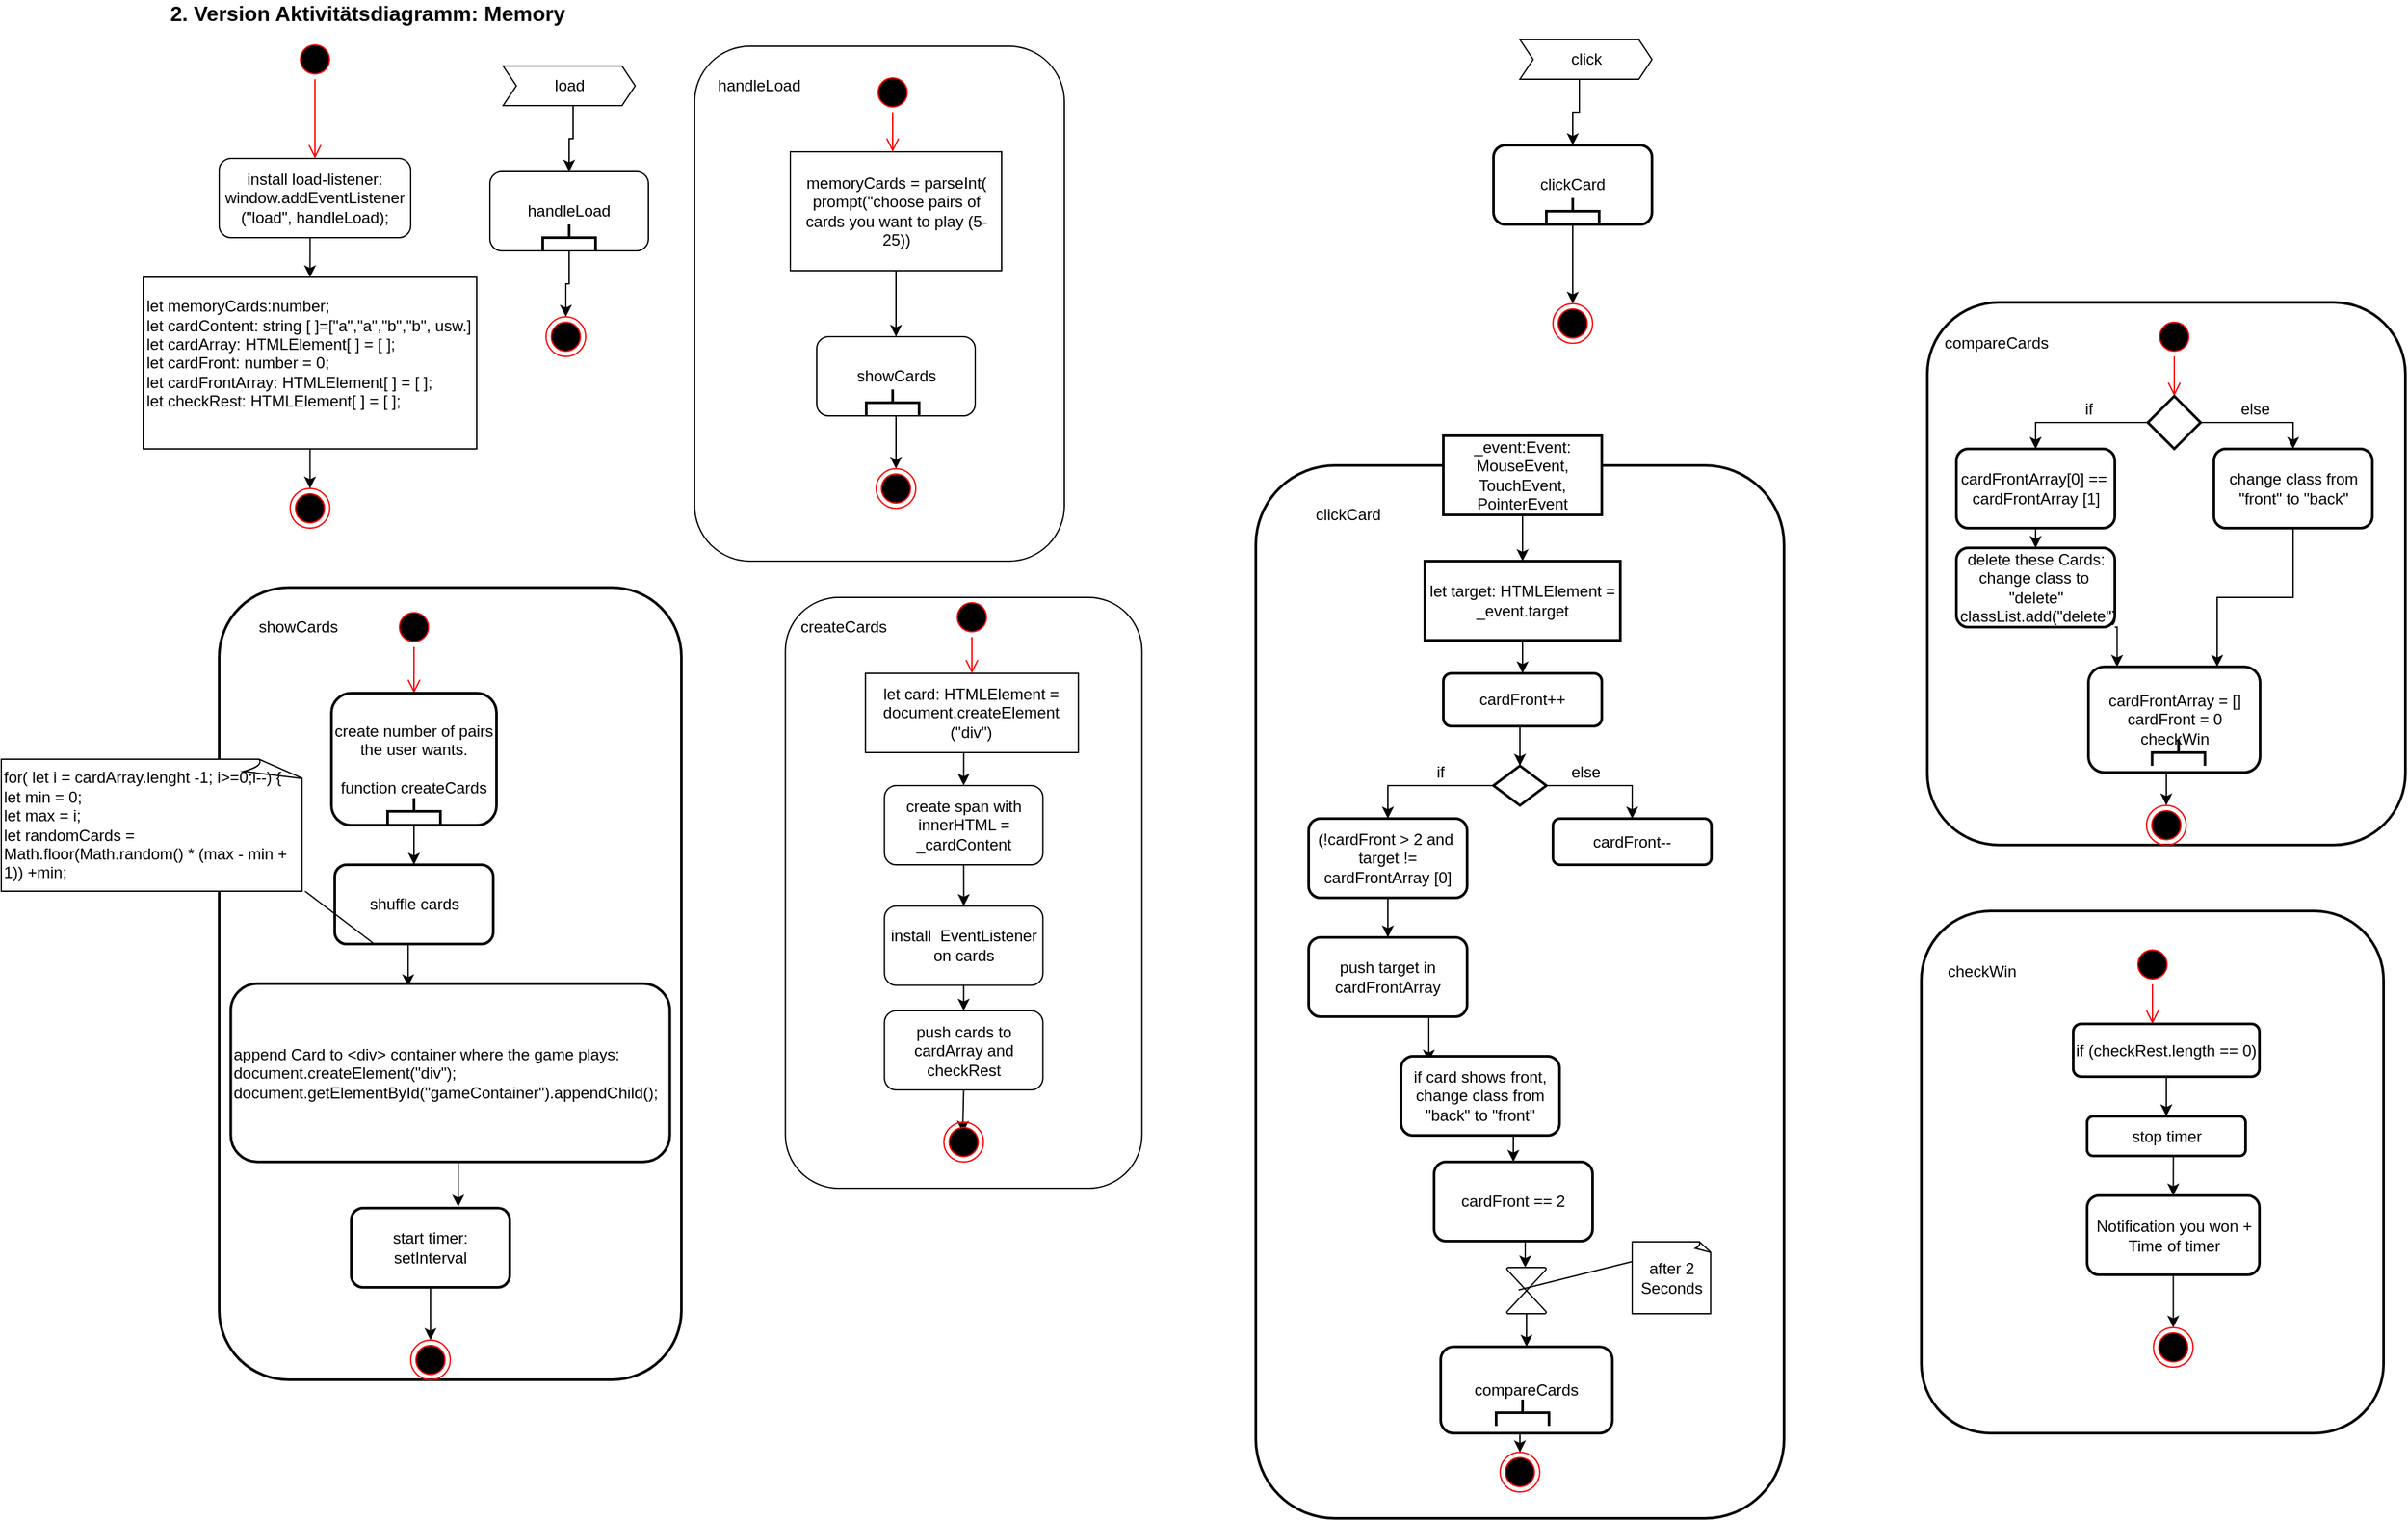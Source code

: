 <mxfile version="14.5.1" type="device"><diagram id="tTOYIBz7NbNFYiNIcv2Y" name="Seite-1"><mxGraphModel dx="2249" dy="862" grid="1" gridSize="10" guides="1" tooltips="1" connect="1" arrows="1" fold="1" page="1" pageScale="1" pageWidth="827" pageHeight="1169" math="0" shadow="0"><root><mxCell id="0"/><mxCell id="1" parent="0"/><mxCell id="pqCcH7_dG5LCauwfAI5o-1" value="" style="ellipse;html=1;shape=startState;fillColor=#000000;strokeColor=#ff0000;" parent="1" vertex="1"><mxGeometry x="72.5" y="40" width="30" height="30" as="geometry"/></mxCell><mxCell id="pqCcH7_dG5LCauwfAI5o-2" value="" style="edgeStyle=orthogonalEdgeStyle;html=1;verticalAlign=bottom;endArrow=open;endSize=8;strokeColor=#ff0000;entryX=0.5;entryY=0;entryDx=0;entryDy=0;" parent="1" source="pqCcH7_dG5LCauwfAI5o-1" target="pqCcH7_dG5LCauwfAI5o-3" edge="1"><mxGeometry relative="1" as="geometry"><mxPoint x="100" y="110" as="targetPoint"/></mxGeometry></mxCell><mxCell id="pqCcH7_dG5LCauwfAI5o-14" style="edgeStyle=orthogonalEdgeStyle;rounded=0;orthogonalLoop=1;jettySize=auto;html=1;exitX=0.5;exitY=1;exitDx=0;exitDy=0;entryX=0.5;entryY=0;entryDx=0;entryDy=0;" parent="1" source="pqCcH7_dG5LCauwfAI5o-3" target="pqCcH7_dG5LCauwfAI5o-13" edge="1"><mxGeometry relative="1" as="geometry"/></mxCell><mxCell id="pqCcH7_dG5LCauwfAI5o-3" value="install load-listener:&lt;br&gt;window.addEventListener (&quot;load&quot;, handleLoad);" style="rounded=1;whiteSpace=wrap;html=1;" parent="1" vertex="1"><mxGeometry x="15" y="130" width="145" height="60" as="geometry"/></mxCell><mxCell id="pqCcH7_dG5LCauwfAI5o-4" value="" style="ellipse;html=1;shape=endState;fillColor=#000000;strokeColor=#ff0000;" parent="1" vertex="1"><mxGeometry x="68.75" y="380" width="30" height="30" as="geometry"/></mxCell><mxCell id="pqCcH7_dG5LCauwfAI5o-11" style="edgeStyle=orthogonalEdgeStyle;rounded=0;orthogonalLoop=1;jettySize=auto;html=1;exitX=0.53;exitY=0.967;exitDx=0;exitDy=0;exitPerimeter=0;" parent="1" source="pqCcH7_dG5LCauwfAI5o-6" target="pqCcH7_dG5LCauwfAI5o-7" edge="1"><mxGeometry relative="1" as="geometry"/></mxCell><mxCell id="pqCcH7_dG5LCauwfAI5o-6" value="load" style="html=1;shadow=0;dashed=0;align=center;verticalAlign=middle;shape=mxgraph.arrows2.arrow;dy=0;dx=10;notch=10;" parent="1" vertex="1"><mxGeometry x="230" y="60" width="100" height="30" as="geometry"/></mxCell><mxCell id="pqCcH7_dG5LCauwfAI5o-7" value="handleLoad" style="rounded=1;whiteSpace=wrap;html=1;" parent="1" vertex="1"><mxGeometry x="220" y="140" width="120" height="60" as="geometry"/></mxCell><mxCell id="pqCcH7_dG5LCauwfAI5o-10" style="edgeStyle=orthogonalEdgeStyle;rounded=0;orthogonalLoop=1;jettySize=auto;html=1;entryX=0.5;entryY=0;entryDx=0;entryDy=0;exitX=0.5;exitY=1;exitDx=0;exitDy=0;" parent="1" source="pqCcH7_dG5LCauwfAI5o-7" target="pqCcH7_dG5LCauwfAI5o-9" edge="1"><mxGeometry relative="1" as="geometry"><mxPoint x="280" y="190" as="sourcePoint"/></mxGeometry></mxCell><mxCell id="pqCcH7_dG5LCauwfAI5o-8" value="" style="html=1;shape=mxgraph.flowchart.annotation_2;align=left;labelPosition=right;rotation=90;strokeWidth=2;" parent="1" vertex="1"><mxGeometry x="270" y="170" width="20" height="40" as="geometry"/></mxCell><mxCell id="pqCcH7_dG5LCauwfAI5o-9" value="" style="ellipse;html=1;shape=endState;fillColor=#000000;strokeColor=#ff0000;" parent="1" vertex="1"><mxGeometry x="262.5" y="250" width="30" height="30" as="geometry"/></mxCell><mxCell id="pqCcH7_dG5LCauwfAI5o-15" style="edgeStyle=orthogonalEdgeStyle;rounded=0;orthogonalLoop=1;jettySize=auto;html=1;exitX=0.5;exitY=1;exitDx=0;exitDy=0;entryX=0.5;entryY=0;entryDx=0;entryDy=0;" parent="1" source="pqCcH7_dG5LCauwfAI5o-13" target="pqCcH7_dG5LCauwfAI5o-4" edge="1"><mxGeometry relative="1" as="geometry"/></mxCell><mxCell id="pqCcH7_dG5LCauwfAI5o-13" value="let memoryCards:number;&lt;br&gt;let cardContent: string [ ]=[&quot;a&quot;,&quot;a&quot;,&quot;b&quot;,&quot;b&quot;, usw.]&lt;br&gt;let cardArray: HTMLElement[ ] = [ ];&lt;br&gt;let cardFront: number = 0;&lt;br&gt;let cardFrontArray: HTMLElement[ ] = [ ];&lt;br&gt;let checkRest: HTMLElement[ ] = [ ];&lt;br&gt;&lt;div&gt;&lt;br&gt;&lt;/div&gt;" style="rounded=0;whiteSpace=wrap;html=1;align=left;" parent="1" vertex="1"><mxGeometry x="-42.5" y="220" width="252.5" height="130" as="geometry"/></mxCell><mxCell id="pqCcH7_dG5LCauwfAI5o-16" value="&lt;p style=&quot;line-height: 120%&quot;&gt;&lt;br&gt;&lt;/p&gt;" style="rounded=1;whiteSpace=wrap;html=1;align=left;" parent="1" vertex="1"><mxGeometry x="375" y="45" width="280" height="390" as="geometry"/></mxCell><mxCell id="pqCcH7_dG5LCauwfAI5o-17" value="handleLoad" style="text;html=1;strokeColor=none;fillColor=none;align=center;verticalAlign=middle;whiteSpace=wrap;rounded=0;" parent="1" vertex="1"><mxGeometry x="403.75" y="65" width="40" height="20" as="geometry"/></mxCell><mxCell id="pqCcH7_dG5LCauwfAI5o-18" value="" style="ellipse;html=1;shape=startState;fillColor=#000000;strokeColor=#ff0000;" parent="1" vertex="1"><mxGeometry x="510" y="65" width="30" height="30" as="geometry"/></mxCell><mxCell id="pqCcH7_dG5LCauwfAI5o-19" value="" style="edgeStyle=orthogonalEdgeStyle;html=1;verticalAlign=bottom;endArrow=open;endSize=8;strokeColor=#ff0000;" parent="1" source="pqCcH7_dG5LCauwfAI5o-18" edge="1"><mxGeometry relative="1" as="geometry"><mxPoint x="525" y="125" as="targetPoint"/></mxGeometry></mxCell><mxCell id="pqCcH7_dG5LCauwfAI5o-25" style="edgeStyle=orthogonalEdgeStyle;rounded=0;orthogonalLoop=1;jettySize=auto;html=1;exitX=0.5;exitY=1;exitDx=0;exitDy=0;entryX=0.5;entryY=0;entryDx=0;entryDy=0;" parent="1" source="pqCcH7_dG5LCauwfAI5o-22" target="pqCcH7_dG5LCauwfAI5o-23" edge="1"><mxGeometry relative="1" as="geometry"/></mxCell><mxCell id="pqCcH7_dG5LCauwfAI5o-22" value="&lt;span&gt;memoryCards = parseInt(&lt;/span&gt;&lt;br&gt;&lt;span&gt;prompt(&quot;choose pairs of cards you want to play (5-25))&lt;/span&gt;" style="rounded=0;whiteSpace=wrap;html=1;" parent="1" vertex="1"><mxGeometry x="447.5" y="125" width="160" height="90" as="geometry"/></mxCell><mxCell id="pqCcH7_dG5LCauwfAI5o-27" style="edgeStyle=orthogonalEdgeStyle;rounded=0;orthogonalLoop=1;jettySize=auto;html=1;exitX=0.5;exitY=1;exitDx=0;exitDy=0;entryX=0.5;entryY=0;entryDx=0;entryDy=0;" parent="1" source="pqCcH7_dG5LCauwfAI5o-23" target="pqCcH7_dG5LCauwfAI5o-26" edge="1"><mxGeometry relative="1" as="geometry"/></mxCell><mxCell id="pqCcH7_dG5LCauwfAI5o-23" value="showCards" style="rounded=1;whiteSpace=wrap;html=1;" parent="1" vertex="1"><mxGeometry x="467.5" y="265" width="120" height="60" as="geometry"/></mxCell><mxCell id="pqCcH7_dG5LCauwfAI5o-24" value="" style="html=1;shape=mxgraph.flowchart.annotation_2;align=left;labelPosition=right;rotation=90;shadow=0;strokeWidth=2;" parent="1" vertex="1"><mxGeometry x="515" y="295" width="20" height="40" as="geometry"/></mxCell><mxCell id="pqCcH7_dG5LCauwfAI5o-26" value="" style="ellipse;html=1;shape=endState;fillColor=#000000;strokeColor=#ff0000;shadow=0;" parent="1" vertex="1"><mxGeometry x="512.5" y="365" width="30" height="30" as="geometry"/></mxCell><mxCell id="pqCcH7_dG5LCauwfAI5o-28" value="" style="rounded=1;whiteSpace=wrap;html=1;shadow=0;strokeWidth=2;" parent="1" vertex="1"><mxGeometry x="15" y="455" width="350" height="600" as="geometry"/></mxCell><mxCell id="pqCcH7_dG5LCauwfAI5o-29" value="showCards" style="text;html=1;strokeColor=none;fillColor=none;align=center;verticalAlign=middle;whiteSpace=wrap;rounded=0;shadow=0;" parent="1" vertex="1"><mxGeometry x="55" y="475" width="40" height="20" as="geometry"/></mxCell><mxCell id="pqCcH7_dG5LCauwfAI5o-30" value="" style="ellipse;html=1;shape=startState;fillColor=#000000;strokeColor=#ff0000;shadow=0;" parent="1" vertex="1"><mxGeometry x="147.5" y="470" width="30" height="30" as="geometry"/></mxCell><mxCell id="pqCcH7_dG5LCauwfAI5o-31" value="" style="edgeStyle=orthogonalEdgeStyle;html=1;verticalAlign=bottom;endArrow=open;endSize=8;strokeColor=#ff0000;entryX=0.5;entryY=0;entryDx=0;entryDy=0;" parent="1" source="pqCcH7_dG5LCauwfAI5o-30" target="pqCcH7_dG5LCauwfAI5o-32" edge="1"><mxGeometry relative="1" as="geometry"><mxPoint x="210" y="535" as="targetPoint"/></mxGeometry></mxCell><mxCell id="pqCcH7_dG5LCauwfAI5o-35" value="" style="edgeStyle=orthogonalEdgeStyle;rounded=0;orthogonalLoop=1;jettySize=auto;html=1;" parent="1" source="pqCcH7_dG5LCauwfAI5o-32" target="pqCcH7_dG5LCauwfAI5o-34" edge="1"><mxGeometry relative="1" as="geometry"/></mxCell><mxCell id="pqCcH7_dG5LCauwfAI5o-32" value="create number of pairs the user wants.&lt;br&gt;&lt;br&gt;function createCards" style="rounded=1;whiteSpace=wrap;html=1;shadow=0;strokeWidth=2;" parent="1" vertex="1"><mxGeometry x="100" y="535" width="125" height="100" as="geometry"/></mxCell><mxCell id="pqCcH7_dG5LCauwfAI5o-37" style="edgeStyle=orthogonalEdgeStyle;rounded=0;orthogonalLoop=1;jettySize=auto;html=1;exitX=0.5;exitY=1;exitDx=0;exitDy=0;entryX=0.404;entryY=0.015;entryDx=0;entryDy=0;entryPerimeter=0;" parent="1" source="pqCcH7_dG5LCauwfAI5o-34" target="pqCcH7_dG5LCauwfAI5o-36" edge="1"><mxGeometry relative="1" as="geometry"/></mxCell><mxCell id="pqCcH7_dG5LCauwfAI5o-34" value="shuffle cards" style="rounded=1;whiteSpace=wrap;html=1;shadow=0;strokeWidth=2;" parent="1" vertex="1"><mxGeometry x="102.5" y="665" width="120" height="60" as="geometry"/></mxCell><mxCell id="pqCcH7_dG5LCauwfAI5o-39" style="edgeStyle=orthogonalEdgeStyle;rounded=0;orthogonalLoop=1;jettySize=auto;html=1;exitX=0.5;exitY=1;exitDx=0;exitDy=0;entryX=0.675;entryY=-0.017;entryDx=0;entryDy=0;entryPerimeter=0;" parent="1" source="pqCcH7_dG5LCauwfAI5o-36" target="pqCcH7_dG5LCauwfAI5o-38" edge="1"><mxGeometry relative="1" as="geometry"/></mxCell><mxCell id="pqCcH7_dG5LCauwfAI5o-36" value="append Card to &amp;lt;div&amp;gt; container where the game plays:&lt;br&gt;document.createElement(&quot;div&quot;);&lt;br&gt;document.getElementById(&quot;gameContainer&quot;).appendChild();" style="rounded=1;whiteSpace=wrap;html=1;shadow=0;strokeWidth=2;align=left;" parent="1" vertex="1"><mxGeometry x="23.75" y="755" width="332.5" height="135" as="geometry"/></mxCell><mxCell id="pqCcH7_dG5LCauwfAI5o-42" style="edgeStyle=orthogonalEdgeStyle;rounded=0;orthogonalLoop=1;jettySize=auto;html=1;exitX=0.5;exitY=1;exitDx=0;exitDy=0;entryX=0.5;entryY=0;entryDx=0;entryDy=0;" parent="1" source="pqCcH7_dG5LCauwfAI5o-38" target="pqCcH7_dG5LCauwfAI5o-40" edge="1"><mxGeometry relative="1" as="geometry"/></mxCell><mxCell id="pqCcH7_dG5LCauwfAI5o-38" value="start timer:&lt;br&gt;setInterval" style="rounded=1;whiteSpace=wrap;html=1;shadow=0;strokeWidth=2;" parent="1" vertex="1"><mxGeometry x="115" y="925" width="120" height="60" as="geometry"/></mxCell><mxCell id="pqCcH7_dG5LCauwfAI5o-40" value="" style="ellipse;html=1;shape=endState;fillColor=#000000;strokeColor=#ff0000;shadow=0;" parent="1" vertex="1"><mxGeometry x="160" y="1025" width="30" height="30" as="geometry"/></mxCell><mxCell id="pqCcH7_dG5LCauwfAI5o-48" style="edgeStyle=orthogonalEdgeStyle;rounded=0;orthogonalLoop=1;jettySize=auto;html=1;exitX=0;exitY=0;exitDx=45;exitDy=30;exitPerimeter=0;" parent="1" source="pqCcH7_dG5LCauwfAI5o-43" target="pqCcH7_dG5LCauwfAI5o-44" edge="1"><mxGeometry relative="1" as="geometry"/></mxCell><mxCell id="pqCcH7_dG5LCauwfAI5o-43" value="click" style="html=1;shadow=0;dashed=0;align=center;verticalAlign=middle;shape=mxgraph.arrows2.arrow;dy=0;dx=10;notch=10;" parent="1" vertex="1"><mxGeometry x="1000" y="40" width="100" height="30" as="geometry"/></mxCell><mxCell id="pqCcH7_dG5LCauwfAI5o-44" value="clickCard" style="rounded=1;whiteSpace=wrap;html=1;shadow=0;strokeWidth=2;" parent="1" vertex="1"><mxGeometry x="980" y="120" width="120" height="60" as="geometry"/></mxCell><mxCell id="pqCcH7_dG5LCauwfAI5o-47" style="edgeStyle=orthogonalEdgeStyle;rounded=0;orthogonalLoop=1;jettySize=auto;html=1;exitX=1;exitY=0.5;exitDx=0;exitDy=0;exitPerimeter=0;entryX=0.5;entryY=0;entryDx=0;entryDy=0;" parent="1" source="pqCcH7_dG5LCauwfAI5o-45" target="pqCcH7_dG5LCauwfAI5o-46" edge="1"><mxGeometry relative="1" as="geometry"/></mxCell><mxCell id="pqCcH7_dG5LCauwfAI5o-45" value="" style="html=1;shape=mxgraph.flowchart.annotation_2;align=left;labelPosition=right;rotation=90;strokeWidth=2;" parent="1" vertex="1"><mxGeometry x="1030" y="150" width="20" height="40" as="geometry"/></mxCell><mxCell id="pqCcH7_dG5LCauwfAI5o-46" value="" style="ellipse;html=1;shape=endState;fillColor=#000000;strokeColor=#ff0000;shadow=0;" parent="1" vertex="1"><mxGeometry x="1025" y="240" width="30" height="30" as="geometry"/></mxCell><mxCell id="pqCcH7_dG5LCauwfAI5o-49" value="" style="rounded=1;whiteSpace=wrap;html=1;shadow=0;strokeWidth=2;" parent="1" vertex="1"><mxGeometry x="800" y="362.5" width="400" height="797.5" as="geometry"/></mxCell><mxCell id="pqCcH7_dG5LCauwfAI5o-53" style="edgeStyle=orthogonalEdgeStyle;rounded=0;orthogonalLoop=1;jettySize=auto;html=1;exitX=0.5;exitY=1;exitDx=0;exitDy=0;entryX=0.5;entryY=0;entryDx=0;entryDy=0;" parent="1" source="pqCcH7_dG5LCauwfAI5o-50" target="pqCcH7_dG5LCauwfAI5o-52" edge="1"><mxGeometry relative="1" as="geometry"/></mxCell><mxCell id="pqCcH7_dG5LCauwfAI5o-50" value="_event:Event:&lt;br&gt;MouseEvent, TouchEvent, PointerEvent" style="rounded=0;whiteSpace=wrap;html=1;shadow=0;strokeWidth=2;" parent="1" vertex="1"><mxGeometry x="942" y="340" width="120" height="60" as="geometry"/></mxCell><mxCell id="pqCcH7_dG5LCauwfAI5o-51" value="clickCard" style="text;html=1;strokeColor=none;fillColor=none;align=center;verticalAlign=middle;whiteSpace=wrap;rounded=0;shadow=0;" parent="1" vertex="1"><mxGeometry x="850" y="390" width="40" height="20" as="geometry"/></mxCell><mxCell id="pqCcH7_dG5LCauwfAI5o-57" style="edgeStyle=orthogonalEdgeStyle;rounded=0;orthogonalLoop=1;jettySize=auto;html=1;exitX=0.5;exitY=1;exitDx=0;exitDy=0;entryX=0.5;entryY=0;entryDx=0;entryDy=0;" parent="1" source="pqCcH7_dG5LCauwfAI5o-52" target="pqCcH7_dG5LCauwfAI5o-54" edge="1"><mxGeometry relative="1" as="geometry"/></mxCell><mxCell id="pqCcH7_dG5LCauwfAI5o-52" value="let target: HTMLElement = _event.target" style="rounded=0;whiteSpace=wrap;html=1;shadow=0;strokeWidth=2;" parent="1" vertex="1"><mxGeometry x="928" y="435" width="148" height="60" as="geometry"/></mxCell><mxCell id="pqCcH7_dG5LCauwfAI5o-58" style="edgeStyle=orthogonalEdgeStyle;rounded=0;orthogonalLoop=1;jettySize=auto;html=1;exitX=0.5;exitY=1;exitDx=0;exitDy=0;entryX=0.5;entryY=0;entryDx=0;entryDy=0;entryPerimeter=0;" parent="1" source="pqCcH7_dG5LCauwfAI5o-54" target="pqCcH7_dG5LCauwfAI5o-55" edge="1"><mxGeometry relative="1" as="geometry"/></mxCell><mxCell id="pqCcH7_dG5LCauwfAI5o-54" value="cardFront++" style="rounded=1;whiteSpace=wrap;html=1;shadow=0;strokeWidth=2;" parent="1" vertex="1"><mxGeometry x="942" y="520" width="120" height="40" as="geometry"/></mxCell><mxCell id="pqCcH7_dG5LCauwfAI5o-61" style="edgeStyle=orthogonalEdgeStyle;rounded=0;orthogonalLoop=1;jettySize=auto;html=1;exitX=0;exitY=0.5;exitDx=0;exitDy=0;exitPerimeter=0;" parent="1" source="pqCcH7_dG5LCauwfAI5o-55" target="pqCcH7_dG5LCauwfAI5o-59" edge="1"><mxGeometry relative="1" as="geometry"/></mxCell><mxCell id="pqCcH7_dG5LCauwfAI5o-62" style="edgeStyle=orthogonalEdgeStyle;rounded=0;orthogonalLoop=1;jettySize=auto;html=1;exitX=1;exitY=0.5;exitDx=0;exitDy=0;exitPerimeter=0;entryX=0.5;entryY=0;entryDx=0;entryDy=0;" parent="1" source="pqCcH7_dG5LCauwfAI5o-55" target="pqCcH7_dG5LCauwfAI5o-60" edge="1"><mxGeometry relative="1" as="geometry"/></mxCell><mxCell id="pqCcH7_dG5LCauwfAI5o-55" value="" style="strokeWidth=2;html=1;shape=mxgraph.flowchart.decision;whiteSpace=wrap;shadow=0;" parent="1" vertex="1"><mxGeometry x="980" y="590" width="40" height="30" as="geometry"/></mxCell><mxCell id="pqCcH7_dG5LCauwfAI5o-66" style="edgeStyle=orthogonalEdgeStyle;rounded=0;orthogonalLoop=1;jettySize=auto;html=1;exitX=0.5;exitY=1;exitDx=0;exitDy=0;entryX=0.5;entryY=0;entryDx=0;entryDy=0;" parent="1" source="pqCcH7_dG5LCauwfAI5o-59" target="pqCcH7_dG5LCauwfAI5o-65" edge="1"><mxGeometry relative="1" as="geometry"/></mxCell><mxCell id="pqCcH7_dG5LCauwfAI5o-59" value="(!cardFront &amp;gt; 2 and&amp;nbsp;&lt;br&gt;target != cardFrontArray [0]" style="rounded=1;whiteSpace=wrap;html=1;shadow=0;strokeWidth=2;" parent="1" vertex="1"><mxGeometry x="840" y="630" width="120" height="60" as="geometry"/></mxCell><mxCell id="pqCcH7_dG5LCauwfAI5o-60" value="cardFront--" style="rounded=1;whiteSpace=wrap;html=1;shadow=0;strokeWidth=2;" parent="1" vertex="1"><mxGeometry x="1025" y="630" width="120" height="35" as="geometry"/></mxCell><mxCell id="pqCcH7_dG5LCauwfAI5o-63" value="if" style="text;html=1;strokeColor=none;fillColor=none;align=center;verticalAlign=middle;whiteSpace=wrap;rounded=0;shadow=0;" parent="1" vertex="1"><mxGeometry x="920" y="584.5" width="40" height="20" as="geometry"/></mxCell><mxCell id="pqCcH7_dG5LCauwfAI5o-64" value="else" style="text;html=1;strokeColor=none;fillColor=none;align=center;verticalAlign=middle;whiteSpace=wrap;rounded=0;shadow=0;" parent="1" vertex="1"><mxGeometry x="1030" y="585" width="40" height="20" as="geometry"/></mxCell><mxCell id="pqCcH7_dG5LCauwfAI5o-68" style="edgeStyle=orthogonalEdgeStyle;rounded=0;orthogonalLoop=1;jettySize=auto;html=1;exitX=0.75;exitY=1;exitDx=0;exitDy=0;entryX=0.175;entryY=0.067;entryDx=0;entryDy=0;entryPerimeter=0;" parent="1" source="pqCcH7_dG5LCauwfAI5o-65" target="pqCcH7_dG5LCauwfAI5o-67" edge="1"><mxGeometry relative="1" as="geometry"/></mxCell><mxCell id="pqCcH7_dG5LCauwfAI5o-65" value="push target in cardFrontArray" style="rounded=1;whiteSpace=wrap;html=1;shadow=0;strokeWidth=2;" parent="1" vertex="1"><mxGeometry x="840" y="720" width="120" height="60" as="geometry"/></mxCell><mxCell id="pqCcH7_dG5LCauwfAI5o-70" style="edgeStyle=orthogonalEdgeStyle;rounded=0;orthogonalLoop=1;jettySize=auto;html=1;exitX=0.75;exitY=1;exitDx=0;exitDy=0;entryX=0.5;entryY=0;entryDx=0;entryDy=0;" parent="1" source="pqCcH7_dG5LCauwfAI5o-67" target="pqCcH7_dG5LCauwfAI5o-69" edge="1"><mxGeometry relative="1" as="geometry"/></mxCell><mxCell id="pqCcH7_dG5LCauwfAI5o-67" value="if card shows front, change class from &quot;back&quot; to &quot;front&quot;" style="rounded=1;whiteSpace=wrap;html=1;shadow=0;strokeWidth=2;" parent="1" vertex="1"><mxGeometry x="910" y="810" width="120" height="60" as="geometry"/></mxCell><mxCell id="pqCcH7_dG5LCauwfAI5o-72" style="edgeStyle=orthogonalEdgeStyle;rounded=0;orthogonalLoop=1;jettySize=auto;html=1;exitX=0.5;exitY=1;exitDx=0;exitDy=0;" parent="1" source="pqCcH7_dG5LCauwfAI5o-69" edge="1"><mxGeometry relative="1" as="geometry"><mxPoint x="1004" y="970" as="targetPoint"/></mxGeometry></mxCell><mxCell id="pqCcH7_dG5LCauwfAI5o-69" value="cardFront == 2" style="rounded=1;whiteSpace=wrap;html=1;shadow=0;strokeWidth=2;" parent="1" vertex="1"><mxGeometry x="935" y="890" width="120" height="60" as="geometry"/></mxCell><mxCell id="WEisBUTKzC1Tt791rgrx-22" style="edgeStyle=orthogonalEdgeStyle;rounded=0;orthogonalLoop=1;jettySize=auto;html=1;exitX=0.5;exitY=1;exitDx=0;exitDy=0;entryX=0.5;entryY=0;entryDx=0;entryDy=0;" edge="1" parent="1" source="pqCcH7_dG5LCauwfAI5o-71" target="WEisBUTKzC1Tt791rgrx-21"><mxGeometry relative="1" as="geometry"/></mxCell><mxCell id="pqCcH7_dG5LCauwfAI5o-71" value="compareCards" style="rounded=1;whiteSpace=wrap;html=1;shadow=0;strokeWidth=2;" parent="1" vertex="1"><mxGeometry x="940" y="1030" width="130" height="65.5" as="geometry"/></mxCell><mxCell id="pqCcH7_dG5LCauwfAI5o-73" value="" style="html=1;shape=mxgraph.flowchart.annotation_2;align=left;labelPosition=right;rotation=90;strokeWidth=2;" parent="1" vertex="1"><mxGeometry x="992" y="1060" width="20" height="40" as="geometry"/></mxCell><mxCell id="pqCcH7_dG5LCauwfAI5o-74" value="" style="rounded=1;whiteSpace=wrap;html=1;shadow=0;strokeWidth=2;" parent="1" vertex="1"><mxGeometry x="1308.5" y="239" width="362" height="411" as="geometry"/></mxCell><mxCell id="pqCcH7_dG5LCauwfAI5o-75" value="" style="ellipse;html=1;shape=startState;fillColor=#000000;strokeColor=#ff0000;shadow=0;" parent="1" vertex="1"><mxGeometry x="1480.5" y="250" width="30" height="30" as="geometry"/></mxCell><mxCell id="pqCcH7_dG5LCauwfAI5o-76" value="" style="edgeStyle=orthogonalEdgeStyle;html=1;verticalAlign=bottom;endArrow=open;endSize=8;strokeColor=#ff0000;" parent="1" source="pqCcH7_dG5LCauwfAI5o-75" edge="1"><mxGeometry relative="1" as="geometry"><mxPoint x="1495.5" y="310" as="targetPoint"/></mxGeometry></mxCell><mxCell id="pqCcH7_dG5LCauwfAI5o-82" style="edgeStyle=orthogonalEdgeStyle;rounded=0;orthogonalLoop=1;jettySize=auto;html=1;exitX=0;exitY=0.5;exitDx=0;exitDy=0;exitPerimeter=0;entryX=0.5;entryY=0;entryDx=0;entryDy=0;" parent="1" source="pqCcH7_dG5LCauwfAI5o-77" target="pqCcH7_dG5LCauwfAI5o-79" edge="1"><mxGeometry relative="1" as="geometry"/></mxCell><mxCell id="pqCcH7_dG5LCauwfAI5o-83" style="edgeStyle=orthogonalEdgeStyle;rounded=0;orthogonalLoop=1;jettySize=auto;html=1;exitX=1;exitY=0.5;exitDx=0;exitDy=0;exitPerimeter=0;entryX=0.5;entryY=0;entryDx=0;entryDy=0;" parent="1" source="pqCcH7_dG5LCauwfAI5o-77" target="pqCcH7_dG5LCauwfAI5o-80" edge="1"><mxGeometry relative="1" as="geometry"/></mxCell><mxCell id="pqCcH7_dG5LCauwfAI5o-77" value="" style="strokeWidth=2;html=1;shape=mxgraph.flowchart.decision;whiteSpace=wrap;shadow=0;" parent="1" vertex="1"><mxGeometry x="1475.5" y="310" width="40" height="40" as="geometry"/></mxCell><mxCell id="pqCcH7_dG5LCauwfAI5o-78" value="compareCards" style="text;html=1;strokeColor=none;fillColor=none;align=center;verticalAlign=middle;whiteSpace=wrap;rounded=0;shadow=0;" parent="1" vertex="1"><mxGeometry x="1340.5" y="260" width="40" height="20" as="geometry"/></mxCell><mxCell id="pqCcH7_dG5LCauwfAI5o-87" style="edgeStyle=orthogonalEdgeStyle;rounded=0;orthogonalLoop=1;jettySize=auto;html=1;exitX=0.5;exitY=1;exitDx=0;exitDy=0;entryX=0.5;entryY=0;entryDx=0;entryDy=0;" parent="1" source="pqCcH7_dG5LCauwfAI5o-79" target="pqCcH7_dG5LCauwfAI5o-81" edge="1"><mxGeometry relative="1" as="geometry"/></mxCell><mxCell id="pqCcH7_dG5LCauwfAI5o-79" value="cardFrontArray[0] ==&amp;nbsp;&lt;br&gt;cardFrontArray [1]" style="rounded=1;whiteSpace=wrap;html=1;shadow=0;strokeWidth=2;" parent="1" vertex="1"><mxGeometry x="1330.5" y="350" width="120" height="60" as="geometry"/></mxCell><mxCell id="pqCcH7_dG5LCauwfAI5o-92" style="edgeStyle=orthogonalEdgeStyle;rounded=0;orthogonalLoop=1;jettySize=auto;html=1;exitX=0.5;exitY=1;exitDx=0;exitDy=0;entryX=0.75;entryY=0;entryDx=0;entryDy=0;" parent="1" source="pqCcH7_dG5LCauwfAI5o-80" target="pqCcH7_dG5LCauwfAI5o-88" edge="1"><mxGeometry relative="1" as="geometry"/></mxCell><mxCell id="pqCcH7_dG5LCauwfAI5o-80" value="change class from &quot;front&quot; to &quot;back&quot;" style="rounded=1;whiteSpace=wrap;html=1;shadow=0;strokeWidth=2;" parent="1" vertex="1"><mxGeometry x="1525.5" y="350" width="120" height="60" as="geometry"/></mxCell><mxCell id="pqCcH7_dG5LCauwfAI5o-89" style="edgeStyle=orthogonalEdgeStyle;rounded=0;orthogonalLoop=1;jettySize=auto;html=1;exitX=1;exitY=1;exitDx=0;exitDy=0;entryX=0.167;entryY=0;entryDx=0;entryDy=0;entryPerimeter=0;" parent="1" source="pqCcH7_dG5LCauwfAI5o-81" target="pqCcH7_dG5LCauwfAI5o-88" edge="1"><mxGeometry relative="1" as="geometry"/></mxCell><mxCell id="pqCcH7_dG5LCauwfAI5o-81" value="delete these Cards:&lt;br&gt;change class to&amp;nbsp; &quot;delete&quot;&lt;br&gt;.classList.add(&quot;delete&quot;)&lt;br&gt;" style="rounded=1;whiteSpace=wrap;html=1;shadow=0;strokeWidth=2;" parent="1" vertex="1"><mxGeometry x="1330.5" y="425" width="120" height="60" as="geometry"/></mxCell><mxCell id="pqCcH7_dG5LCauwfAI5o-84" value="if" style="text;html=1;strokeColor=none;fillColor=none;align=center;verticalAlign=middle;whiteSpace=wrap;rounded=0;shadow=0;" parent="1" vertex="1"><mxGeometry x="1410.5" y="310" width="40" height="20" as="geometry"/></mxCell><mxCell id="pqCcH7_dG5LCauwfAI5o-86" value="else" style="text;html=1;strokeColor=none;fillColor=none;align=center;verticalAlign=middle;whiteSpace=wrap;rounded=0;shadow=0;" parent="1" vertex="1"><mxGeometry x="1536.5" y="310" width="40" height="20" as="geometry"/></mxCell><mxCell id="WEisBUTKzC1Tt791rgrx-20" style="edgeStyle=orthogonalEdgeStyle;rounded=0;orthogonalLoop=1;jettySize=auto;html=1;exitX=0.5;exitY=1;exitDx=0;exitDy=0;entryX=0.5;entryY=0;entryDx=0;entryDy=0;" edge="1" parent="1" source="pqCcH7_dG5LCauwfAI5o-88" target="WEisBUTKzC1Tt791rgrx-19"><mxGeometry relative="1" as="geometry"/></mxCell><mxCell id="pqCcH7_dG5LCauwfAI5o-88" value="cardFrontArray = []&lt;br&gt;cardFront = 0&lt;br&gt;checkWin" style="rounded=1;whiteSpace=wrap;html=1;shadow=0;strokeWidth=2;" parent="1" vertex="1"><mxGeometry x="1430.5" y="515" width="130" height="80" as="geometry"/></mxCell><mxCell id="pqCcH7_dG5LCauwfAI5o-91" value="" style="html=1;shape=mxgraph.flowchart.annotation_2;align=left;labelPosition=right;rotation=90;strokeWidth=2;" parent="1" vertex="1"><mxGeometry x="1488.75" y="560" width="20" height="40" as="geometry"/></mxCell><mxCell id="pqCcH7_dG5LCauwfAI5o-93" value="" style="rounded=1;whiteSpace=wrap;html=1;shadow=0;strokeWidth=2;" parent="1" vertex="1"><mxGeometry x="1304" y="700" width="350" height="395.5" as="geometry"/></mxCell><mxCell id="pqCcH7_dG5LCauwfAI5o-94" value="checkWin" style="text;html=1;strokeColor=none;fillColor=none;align=center;verticalAlign=middle;whiteSpace=wrap;rounded=0;shadow=0;" parent="1" vertex="1"><mxGeometry x="1330" y="735.5" width="40" height="20" as="geometry"/></mxCell><mxCell id="pqCcH7_dG5LCauwfAI5o-95" value="" style="ellipse;html=1;shape=startState;fillColor=#000000;strokeColor=#ff0000;shadow=0;" parent="1" vertex="1"><mxGeometry x="1464" y="725.5" width="30" height="30" as="geometry"/></mxCell><mxCell id="pqCcH7_dG5LCauwfAI5o-96" value="" style="edgeStyle=orthogonalEdgeStyle;html=1;verticalAlign=bottom;endArrow=open;endSize=8;strokeColor=#ff0000;" parent="1" source="pqCcH7_dG5LCauwfAI5o-95" edge="1"><mxGeometry relative="1" as="geometry"><mxPoint x="1479" y="785.5" as="targetPoint"/></mxGeometry></mxCell><mxCell id="pqCcH7_dG5LCauwfAI5o-99" style="edgeStyle=orthogonalEdgeStyle;rounded=0;orthogonalLoop=1;jettySize=auto;html=1;exitX=0.5;exitY=1;exitDx=0;exitDy=0;entryX=0.5;entryY=0;entryDx=0;entryDy=0;" parent="1" source="pqCcH7_dG5LCauwfAI5o-97" target="pqCcH7_dG5LCauwfAI5o-98" edge="1"><mxGeometry relative="1" as="geometry"/></mxCell><mxCell id="pqCcH7_dG5LCauwfAI5o-97" value="if (checkRest.length == 0)" style="rounded=1;whiteSpace=wrap;html=1;shadow=0;strokeWidth=2;" parent="1" vertex="1"><mxGeometry x="1419" y="785.5" width="141" height="40" as="geometry"/></mxCell><mxCell id="pqCcH7_dG5LCauwfAI5o-101" style="edgeStyle=orthogonalEdgeStyle;rounded=0;orthogonalLoop=1;jettySize=auto;html=1;exitX=0.5;exitY=1;exitDx=0;exitDy=0;entryX=0.5;entryY=0;entryDx=0;entryDy=0;" parent="1" source="pqCcH7_dG5LCauwfAI5o-98" target="pqCcH7_dG5LCauwfAI5o-100" edge="1"><mxGeometry relative="1" as="geometry"/></mxCell><mxCell id="pqCcH7_dG5LCauwfAI5o-98" value="stop timer" style="rounded=1;whiteSpace=wrap;html=1;shadow=0;strokeWidth=2;" parent="1" vertex="1"><mxGeometry x="1429.5" y="855.5" width="120" height="30" as="geometry"/></mxCell><mxCell id="pqCcH7_dG5LCauwfAI5o-103" style="edgeStyle=orthogonalEdgeStyle;rounded=0;orthogonalLoop=1;jettySize=auto;html=1;exitX=0.5;exitY=1;exitDx=0;exitDy=0;entryX=0.5;entryY=0;entryDx=0;entryDy=0;" parent="1" source="pqCcH7_dG5LCauwfAI5o-100" target="pqCcH7_dG5LCauwfAI5o-102" edge="1"><mxGeometry relative="1" as="geometry"/></mxCell><mxCell id="pqCcH7_dG5LCauwfAI5o-100" value="Notification you won + Time of timer" style="rounded=1;whiteSpace=wrap;html=1;shadow=0;strokeWidth=2;" parent="1" vertex="1"><mxGeometry x="1429.5" y="915.5" width="130.5" height="60" as="geometry"/></mxCell><mxCell id="pqCcH7_dG5LCauwfAI5o-102" value="" style="ellipse;html=1;shape=endState;fillColor=#000000;strokeColor=#ff0000;shadow=0;" parent="1" vertex="1"><mxGeometry x="1479.75" y="1015.5" width="30" height="30" as="geometry"/></mxCell><mxCell id="WEisBUTKzC1Tt791rgrx-1" value="&lt;font style=&quot;font-size: 16px&quot;&gt;&lt;b&gt;2. Version Aktivitätsdiagramm: Memory&lt;/b&gt;&lt;/font&gt;" style="text;html=1;strokeColor=none;fillColor=none;align=center;verticalAlign=middle;whiteSpace=wrap;rounded=0;" vertex="1" parent="1"><mxGeometry x="-25" y="10" width="305" height="20" as="geometry"/></mxCell><mxCell id="WEisBUTKzC1Tt791rgrx-2" value="" style="rounded=1;whiteSpace=wrap;html=1;" vertex="1" parent="1"><mxGeometry x="443.75" y="462.5" width="270" height="447.5" as="geometry"/></mxCell><mxCell id="WEisBUTKzC1Tt791rgrx-3" value="createCards" style="text;html=1;strokeColor=none;fillColor=none;align=center;verticalAlign=middle;whiteSpace=wrap;rounded=0;" vertex="1" parent="1"><mxGeometry x="467.5" y="475" width="40" height="20" as="geometry"/></mxCell><mxCell id="WEisBUTKzC1Tt791rgrx-4" value="" style="html=1;shape=mxgraph.flowchart.annotation_2;align=left;labelPosition=right;rotation=90;shadow=0;strokeWidth=2;" vertex="1" parent="1"><mxGeometry x="152.5" y="604.5" width="20" height="40" as="geometry"/></mxCell><mxCell id="WEisBUTKzC1Tt791rgrx-9" style="edgeStyle=orthogonalEdgeStyle;rounded=0;orthogonalLoop=1;jettySize=auto;html=1;exitX=0.5;exitY=1;exitDx=0;exitDy=0;entryX=0.5;entryY=0;entryDx=0;entryDy=0;" edge="1" parent="1" source="WEisBUTKzC1Tt791rgrx-5" target="WEisBUTKzC1Tt791rgrx-8"><mxGeometry relative="1" as="geometry"/></mxCell><mxCell id="WEisBUTKzC1Tt791rgrx-5" value="let card: HTMLElement = document.createElement (&quot;div&quot;)" style="rounded=0;whiteSpace=wrap;html=1;" vertex="1" parent="1"><mxGeometry x="504.38" y="520" width="161.25" height="60" as="geometry"/></mxCell><mxCell id="WEisBUTKzC1Tt791rgrx-6" value="" style="ellipse;html=1;shape=startState;fillColor=#000000;strokeColor=#ff0000;" vertex="1" parent="1"><mxGeometry x="570" y="462.5" width="30" height="30" as="geometry"/></mxCell><mxCell id="WEisBUTKzC1Tt791rgrx-7" value="" style="edgeStyle=orthogonalEdgeStyle;html=1;verticalAlign=bottom;endArrow=open;endSize=8;strokeColor=#ff0000;" edge="1" source="WEisBUTKzC1Tt791rgrx-6" parent="1"><mxGeometry relative="1" as="geometry"><mxPoint x="585" y="520" as="targetPoint"/></mxGeometry></mxCell><mxCell id="WEisBUTKzC1Tt791rgrx-12" style="edgeStyle=orthogonalEdgeStyle;rounded=0;orthogonalLoop=1;jettySize=auto;html=1;exitX=0.5;exitY=1;exitDx=0;exitDy=0;" edge="1" parent="1" source="WEisBUTKzC1Tt791rgrx-8" target="WEisBUTKzC1Tt791rgrx-10"><mxGeometry relative="1" as="geometry"/></mxCell><mxCell id="WEisBUTKzC1Tt791rgrx-8" value="create span with innerHTML = _cardContent" style="rounded=1;whiteSpace=wrap;html=1;" vertex="1" parent="1"><mxGeometry x="518.75" y="605" width="120" height="60" as="geometry"/></mxCell><mxCell id="WEisBUTKzC1Tt791rgrx-14" style="edgeStyle=orthogonalEdgeStyle;rounded=0;orthogonalLoop=1;jettySize=auto;html=1;exitX=0.5;exitY=1;exitDx=0;exitDy=0;entryX=0.5;entryY=0;entryDx=0;entryDy=0;" edge="1" parent="1" source="WEisBUTKzC1Tt791rgrx-10" target="WEisBUTKzC1Tt791rgrx-13"><mxGeometry relative="1" as="geometry"/></mxCell><mxCell id="WEisBUTKzC1Tt791rgrx-10" value="install&amp;nbsp; EventListener on cards" style="rounded=1;whiteSpace=wrap;html=1;" vertex="1" parent="1"><mxGeometry x="518.75" y="696.25" width="120" height="60" as="geometry"/></mxCell><mxCell id="WEisBUTKzC1Tt791rgrx-16" style="edgeStyle=orthogonalEdgeStyle;rounded=0;orthogonalLoop=1;jettySize=auto;html=1;exitX=0.5;exitY=1;exitDx=0;exitDy=0;entryX=0.475;entryY=0.267;entryDx=0;entryDy=0;entryPerimeter=0;" edge="1" parent="1" source="WEisBUTKzC1Tt791rgrx-13" target="WEisBUTKzC1Tt791rgrx-15"><mxGeometry relative="1" as="geometry"/></mxCell><mxCell id="WEisBUTKzC1Tt791rgrx-13" value="push cards to cardArray and checkRest" style="rounded=1;whiteSpace=wrap;html=1;" vertex="1" parent="1"><mxGeometry x="518.75" y="775.5" width="120" height="60" as="geometry"/></mxCell><mxCell id="WEisBUTKzC1Tt791rgrx-15" value="" style="ellipse;html=1;shape=endState;fillColor=#000000;strokeColor=#ff0000;" vertex="1" parent="1"><mxGeometry x="563.75" y="860" width="30" height="30" as="geometry"/></mxCell><mxCell id="WEisBUTKzC1Tt791rgrx-17" value="for( let i = cardArray.lenght -1; i&amp;gt;=0;i--) {&lt;br&gt;let min = 0;&lt;br&gt;let max = i;&lt;br&gt;let randomCards = Math.floor(Math.random() * (max - min + 1)) +min;" style="whiteSpace=wrap;html=1;shape=mxgraph.basic.document;align=left;" vertex="1" parent="1"><mxGeometry x="-150" y="585" width="230" height="100" as="geometry"/></mxCell><mxCell id="WEisBUTKzC1Tt791rgrx-18" value="" style="endArrow=none;html=1;exitX=0.25;exitY=1;exitDx=0;exitDy=0;" edge="1" parent="1" source="pqCcH7_dG5LCauwfAI5o-34"><mxGeometry width="50" height="50" relative="1" as="geometry"><mxPoint x="30" y="735" as="sourcePoint"/><mxPoint x="80" y="685" as="targetPoint"/></mxGeometry></mxCell><mxCell id="WEisBUTKzC1Tt791rgrx-19" value="" style="ellipse;html=1;shape=endState;fillColor=#000000;strokeColor=#ff0000;" vertex="1" parent="1"><mxGeometry x="1474.5" y="620" width="30" height="30" as="geometry"/></mxCell><mxCell id="WEisBUTKzC1Tt791rgrx-21" value="" style="ellipse;html=1;shape=endState;fillColor=#000000;strokeColor=#ff0000;" vertex="1" parent="1"><mxGeometry x="985" y="1110" width="30" height="30" as="geometry"/></mxCell><mxCell id="WEisBUTKzC1Tt791rgrx-25" style="edgeStyle=orthogonalEdgeStyle;rounded=0;orthogonalLoop=1;jettySize=auto;html=1;exitX=0.5;exitY=1;exitDx=0;exitDy=0;exitPerimeter=0;entryX=0.5;entryY=0;entryDx=0;entryDy=0;" edge="1" parent="1" source="WEisBUTKzC1Tt791rgrx-23" target="pqCcH7_dG5LCauwfAI5o-71"><mxGeometry relative="1" as="geometry"/></mxCell><mxCell id="WEisBUTKzC1Tt791rgrx-23" value="" style="verticalLabelPosition=bottom;verticalAlign=top;html=1;shape=mxgraph.flowchart.collate;" vertex="1" parent="1"><mxGeometry x="990" y="970" width="30" height="35" as="geometry"/></mxCell><mxCell id="WEisBUTKzC1Tt791rgrx-26" value="after 2 Seconds" style="whiteSpace=wrap;html=1;shape=mxgraph.basic.document" vertex="1" parent="1"><mxGeometry x="1085" y="950.5" width="60" height="54.5" as="geometry"/></mxCell><mxCell id="WEisBUTKzC1Tt791rgrx-27" value="" style="endArrow=none;html=1;exitX=0.3;exitY=0.486;exitDx=0;exitDy=0;exitPerimeter=0;" edge="1" parent="1" source="WEisBUTKzC1Tt791rgrx-23"><mxGeometry width="50" height="50" relative="1" as="geometry"><mxPoint x="1035" y="1015.5" as="sourcePoint"/><mxPoint x="1085" y="965.5" as="targetPoint"/></mxGeometry></mxCell></root></mxGraphModel></diagram></mxfile>